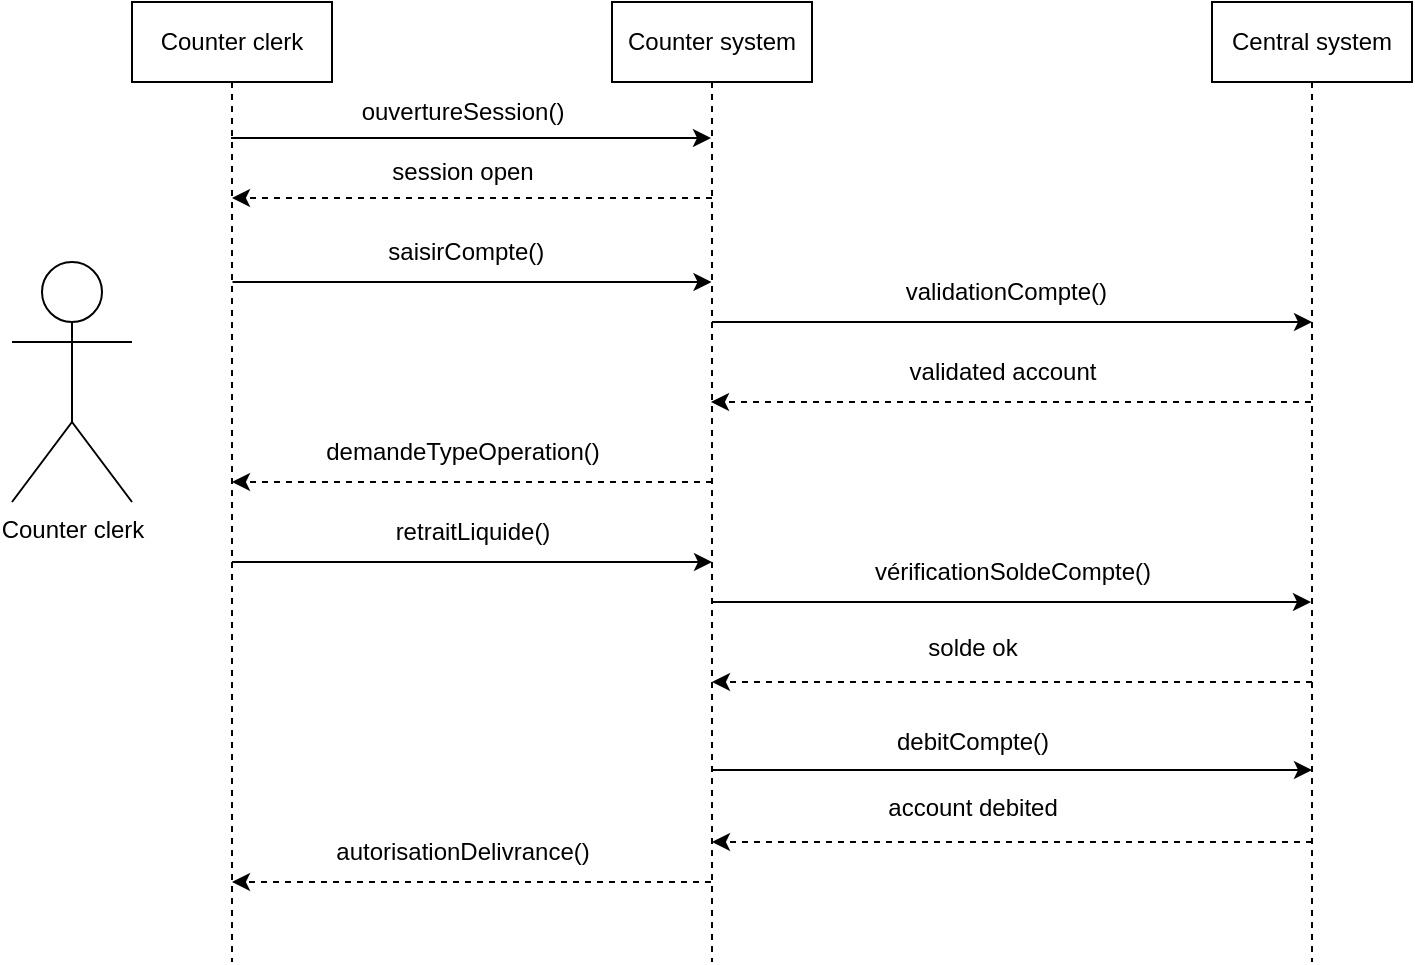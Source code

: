 <mxfile version="21.6.1" type="device">
  <diagram name="Page-1" id="BPxkrqFmtPvQuVozsFbL">
    <mxGraphModel dx="1539" dy="786" grid="1" gridSize="10" guides="1" tooltips="1" connect="1" arrows="1" fold="1" page="1" pageScale="1" pageWidth="827" pageHeight="1169" math="0" shadow="0">
      <root>
        <mxCell id="0" />
        <mxCell id="1" parent="0" />
        <mxCell id="KhDVsFClUgQ4ar-rw8VD-1" value="Counter clerk" style="shape=umlActor;verticalLabelPosition=bottom;verticalAlign=top;html=1;" vertex="1" parent="1">
          <mxGeometry x="-60" y="330" width="60" height="120" as="geometry" />
        </mxCell>
        <mxCell id="KhDVsFClUgQ4ar-rw8VD-6" style="edgeStyle=elbowEdgeStyle;rounded=0;orthogonalLoop=1;jettySize=auto;html=1;elbow=vertical;curved=0;endArrow=classic;endFill=1;" edge="1" parent="1">
          <mxGeometry relative="1" as="geometry">
            <mxPoint x="50.25" y="340" as="sourcePoint" />
            <mxPoint x="289.75" y="340" as="targetPoint" />
          </mxGeometry>
        </mxCell>
        <mxCell id="KhDVsFClUgQ4ar-rw8VD-14" style="edgeStyle=elbowEdgeStyle;rounded=0;orthogonalLoop=1;jettySize=auto;html=1;elbow=vertical;curved=0;" edge="1" parent="1">
          <mxGeometry relative="1" as="geometry">
            <mxPoint x="290" y="360" as="sourcePoint" />
            <mxPoint x="590" y="360" as="targetPoint" />
          </mxGeometry>
        </mxCell>
        <mxCell id="KhDVsFClUgQ4ar-rw8VD-17" style="edgeStyle=elbowEdgeStyle;rounded=0;orthogonalLoop=1;jettySize=auto;html=1;elbow=vertical;curved=0;dashed=1;" edge="1" parent="1">
          <mxGeometry relative="1" as="geometry">
            <mxPoint x="290" y="440" as="sourcePoint" />
            <mxPoint x="50" y="440" as="targetPoint" />
          </mxGeometry>
        </mxCell>
        <mxCell id="KhDVsFClUgQ4ar-rw8VD-27" style="edgeStyle=elbowEdgeStyle;rounded=0;orthogonalLoop=1;jettySize=auto;html=1;elbow=vertical;curved=0;" edge="1" parent="1">
          <mxGeometry relative="1" as="geometry">
            <mxPoint x="289.5" y="500" as="sourcePoint" />
            <mxPoint x="589.5" y="500" as="targetPoint" />
          </mxGeometry>
        </mxCell>
        <mxCell id="KhDVsFClUgQ4ar-rw8VD-32" style="edgeStyle=elbowEdgeStyle;rounded=0;orthogonalLoop=1;jettySize=auto;html=1;elbow=vertical;curved=0;" edge="1" parent="1">
          <mxGeometry relative="1" as="geometry">
            <mxPoint x="290" y="584" as="sourcePoint" />
            <mxPoint x="590" y="584" as="targetPoint" />
          </mxGeometry>
        </mxCell>
        <mxCell id="KhDVsFClUgQ4ar-rw8VD-4" value="Counter system" style="shape=umlLifeline;perimeter=lifelinePerimeter;whiteSpace=wrap;html=1;container=1;dropTarget=0;collapsible=0;recursiveResize=0;outlineConnect=0;portConstraint=eastwest;newEdgeStyle={&quot;edgeStyle&quot;:&quot;elbowEdgeStyle&quot;,&quot;elbow&quot;:&quot;vertical&quot;,&quot;curved&quot;:0,&quot;rounded&quot;:0};" vertex="1" parent="1">
          <mxGeometry x="240" y="200" width="100" height="480" as="geometry" />
        </mxCell>
        <mxCell id="KhDVsFClUgQ4ar-rw8VD-23" style="edgeStyle=elbowEdgeStyle;rounded=0;orthogonalLoop=1;jettySize=auto;html=1;elbow=vertical;curved=0;dashed=1;" edge="1" parent="1">
          <mxGeometry relative="1" as="geometry">
            <mxPoint x="589.5" y="400" as="sourcePoint" />
            <mxPoint x="289.5" y="400" as="targetPoint" />
          </mxGeometry>
        </mxCell>
        <mxCell id="KhDVsFClUgQ4ar-rw8VD-29" style="edgeStyle=elbowEdgeStyle;rounded=0;orthogonalLoop=1;jettySize=auto;html=1;elbow=vertical;curved=0;dashed=1;" edge="1" parent="1">
          <mxGeometry relative="1" as="geometry">
            <mxPoint x="590" y="540" as="sourcePoint" />
            <mxPoint x="290" y="540" as="targetPoint" />
          </mxGeometry>
        </mxCell>
        <mxCell id="KhDVsFClUgQ4ar-rw8VD-5" value="Central system" style="shape=umlLifeline;perimeter=lifelinePerimeter;whiteSpace=wrap;html=1;container=1;dropTarget=0;collapsible=0;recursiveResize=0;outlineConnect=0;portConstraint=eastwest;newEdgeStyle={&quot;edgeStyle&quot;:&quot;elbowEdgeStyle&quot;,&quot;elbow&quot;:&quot;vertical&quot;,&quot;curved&quot;:0,&quot;rounded&quot;:0};" vertex="1" parent="1">
          <mxGeometry x="540" y="200" width="100" height="480" as="geometry" />
        </mxCell>
        <mxCell id="KhDVsFClUgQ4ar-rw8VD-7" value="&amp;nbsp;saisirCompte()" style="text;html=1;align=center;verticalAlign=middle;resizable=0;points=[];autosize=1;strokeColor=none;fillColor=none;" vertex="1" parent="1">
          <mxGeometry x="115" y="310" width="100" height="30" as="geometry" />
        </mxCell>
        <mxCell id="KhDVsFClUgQ4ar-rw8VD-11" value="ouvertureSession()" style="text;html=1;align=center;verticalAlign=middle;resizable=0;points=[];autosize=1;strokeColor=none;fillColor=none;" vertex="1" parent="1">
          <mxGeometry x="105" y="240" width="120" height="30" as="geometry" />
        </mxCell>
        <mxCell id="KhDVsFClUgQ4ar-rw8VD-13" style="edgeStyle=elbowEdgeStyle;rounded=0;orthogonalLoop=1;jettySize=auto;html=1;elbow=vertical;curved=0;" edge="1" parent="1" target="KhDVsFClUgQ4ar-rw8VD-4">
          <mxGeometry relative="1" as="geometry">
            <mxPoint x="49.5" y="268" as="sourcePoint" />
            <mxPoint x="249.5" y="268" as="targetPoint" />
          </mxGeometry>
        </mxCell>
        <mxCell id="KhDVsFClUgQ4ar-rw8VD-12" value="Counter clerk" style="shape=umlLifeline;perimeter=lifelinePerimeter;whiteSpace=wrap;html=1;container=1;dropTarget=0;collapsible=0;recursiveResize=0;outlineConnect=0;portConstraint=eastwest;newEdgeStyle={&quot;edgeStyle&quot;:&quot;elbowEdgeStyle&quot;,&quot;elbow&quot;:&quot;vertical&quot;,&quot;curved&quot;:0,&quot;rounded&quot;:0};" vertex="1" parent="1">
          <mxGeometry y="200" width="100" height="480" as="geometry" />
        </mxCell>
        <mxCell id="KhDVsFClUgQ4ar-rw8VD-15" value="&amp;nbsp;validationCompte()" style="text;html=1;align=center;verticalAlign=middle;resizable=0;points=[];autosize=1;strokeColor=none;fillColor=none;" vertex="1" parent="1">
          <mxGeometry x="370" y="330" width="130" height="30" as="geometry" />
        </mxCell>
        <mxCell id="KhDVsFClUgQ4ar-rw8VD-18" value="demandeTypeOperation()" style="text;html=1;align=center;verticalAlign=middle;resizable=0;points=[];autosize=1;strokeColor=none;fillColor=none;" vertex="1" parent="1">
          <mxGeometry x="85" y="410" width="160" height="30" as="geometry" />
        </mxCell>
        <mxCell id="KhDVsFClUgQ4ar-rw8VD-19" style="edgeStyle=elbowEdgeStyle;rounded=0;orthogonalLoop=1;jettySize=auto;html=1;elbow=vertical;curved=0;endArrow=classic;endFill=1;" edge="1" parent="1">
          <mxGeometry relative="1" as="geometry">
            <mxPoint x="50" y="480" as="sourcePoint" />
            <mxPoint x="290" y="480" as="targetPoint" />
          </mxGeometry>
        </mxCell>
        <mxCell id="KhDVsFClUgQ4ar-rw8VD-21" style="edgeStyle=elbowEdgeStyle;rounded=0;orthogonalLoop=1;jettySize=auto;html=1;elbow=vertical;curved=0;dashed=1;" edge="1" parent="1">
          <mxGeometry relative="1" as="geometry">
            <mxPoint x="290" y="298" as="sourcePoint" />
            <mxPoint x="50" y="298" as="targetPoint" />
          </mxGeometry>
        </mxCell>
        <mxCell id="KhDVsFClUgQ4ar-rw8VD-22" value="session open" style="text;html=1;align=center;verticalAlign=middle;resizable=0;points=[];autosize=1;strokeColor=none;fillColor=none;" vertex="1" parent="1">
          <mxGeometry x="120" y="270" width="90" height="30" as="geometry" />
        </mxCell>
        <mxCell id="KhDVsFClUgQ4ar-rw8VD-25" value="validated account" style="text;html=1;align=center;verticalAlign=middle;resizable=0;points=[];autosize=1;strokeColor=none;fillColor=none;" vertex="1" parent="1">
          <mxGeometry x="375" y="370" width="120" height="30" as="geometry" />
        </mxCell>
        <mxCell id="KhDVsFClUgQ4ar-rw8VD-26" value="retraitLiquide()" style="text;html=1;align=center;verticalAlign=middle;resizable=0;points=[];autosize=1;strokeColor=none;fillColor=none;" vertex="1" parent="1">
          <mxGeometry x="120" y="450" width="100" height="30" as="geometry" />
        </mxCell>
        <mxCell id="KhDVsFClUgQ4ar-rw8VD-28" value="vérificationSoldeCompte()" style="text;html=1;align=center;verticalAlign=middle;resizable=0;points=[];autosize=1;strokeColor=none;fillColor=none;" vertex="1" parent="1">
          <mxGeometry x="360" y="470" width="160" height="30" as="geometry" />
        </mxCell>
        <mxCell id="KhDVsFClUgQ4ar-rw8VD-30" value="solde ok" style="text;html=1;align=center;verticalAlign=middle;resizable=0;points=[];autosize=1;strokeColor=none;fillColor=none;" vertex="1" parent="1">
          <mxGeometry x="385" y="508" width="70" height="30" as="geometry" />
        </mxCell>
        <mxCell id="KhDVsFClUgQ4ar-rw8VD-33" value="debitCompte()" style="text;html=1;align=center;verticalAlign=middle;resizable=0;points=[];autosize=1;strokeColor=none;fillColor=none;" vertex="1" parent="1">
          <mxGeometry x="370" y="555" width="100" height="30" as="geometry" />
        </mxCell>
        <mxCell id="KhDVsFClUgQ4ar-rw8VD-34" style="edgeStyle=elbowEdgeStyle;rounded=0;orthogonalLoop=1;jettySize=auto;html=1;elbow=vertical;curved=0;dashed=1;" edge="1" parent="1">
          <mxGeometry relative="1" as="geometry">
            <mxPoint x="590" y="620" as="sourcePoint" />
            <mxPoint x="290" y="620" as="targetPoint" />
          </mxGeometry>
        </mxCell>
        <mxCell id="KhDVsFClUgQ4ar-rw8VD-35" value="account debited" style="text;html=1;align=center;verticalAlign=middle;resizable=0;points=[];autosize=1;strokeColor=none;fillColor=none;" vertex="1" parent="1">
          <mxGeometry x="365" y="588" width="110" height="30" as="geometry" />
        </mxCell>
        <mxCell id="KhDVsFClUgQ4ar-rw8VD-36" style="edgeStyle=elbowEdgeStyle;rounded=0;orthogonalLoop=1;jettySize=auto;html=1;elbow=vertical;curved=0;dashed=1;" edge="1" parent="1" source="KhDVsFClUgQ4ar-rw8VD-4">
          <mxGeometry relative="1" as="geometry">
            <mxPoint x="350" y="640" as="sourcePoint" />
            <mxPoint x="50" y="640" as="targetPoint" />
          </mxGeometry>
        </mxCell>
        <mxCell id="KhDVsFClUgQ4ar-rw8VD-37" value="autorisationDelivrance()" style="text;html=1;align=center;verticalAlign=middle;resizable=0;points=[];autosize=1;strokeColor=none;fillColor=none;" vertex="1" parent="1">
          <mxGeometry x="90" y="610" width="150" height="30" as="geometry" />
        </mxCell>
      </root>
    </mxGraphModel>
  </diagram>
</mxfile>
